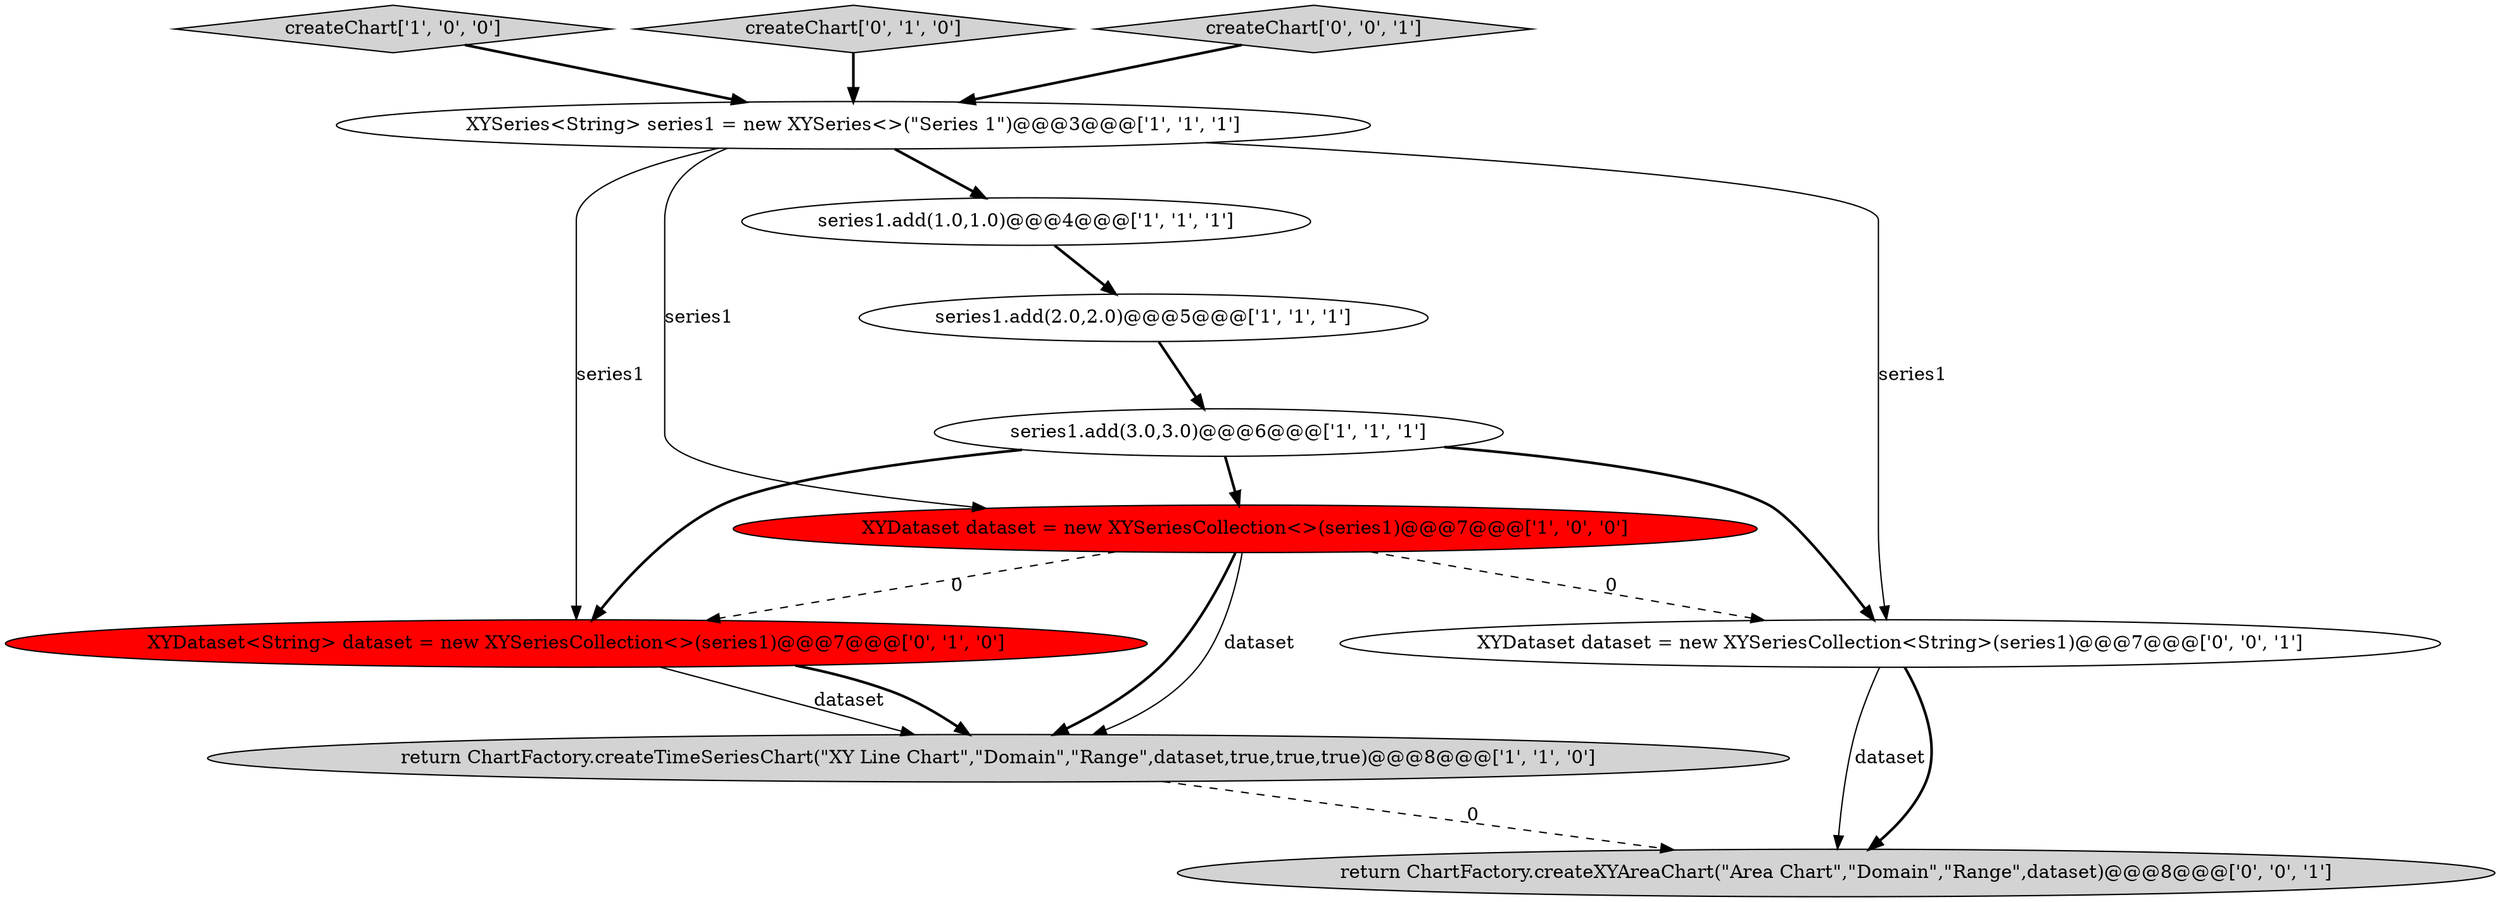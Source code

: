 digraph {
5 [style = filled, label = "series1.add(1.0,1.0)@@@4@@@['1', '1', '1']", fillcolor = white, shape = ellipse image = "AAA0AAABBB1BBB"];
0 [style = filled, label = "XYDataset dataset = new XYSeriesCollection<>(series1)@@@7@@@['1', '0', '0']", fillcolor = red, shape = ellipse image = "AAA1AAABBB1BBB"];
3 [style = filled, label = "series1.add(2.0,2.0)@@@5@@@['1', '1', '1']", fillcolor = white, shape = ellipse image = "AAA0AAABBB1BBB"];
2 [style = filled, label = "return ChartFactory.createTimeSeriesChart(\"XY Line Chart\",\"Domain\",\"Range\",dataset,true,true,true)@@@8@@@['1', '1', '0']", fillcolor = lightgray, shape = ellipse image = "AAA0AAABBB1BBB"];
8 [style = filled, label = "XYDataset<String> dataset = new XYSeriesCollection<>(series1)@@@7@@@['0', '1', '0']", fillcolor = red, shape = ellipse image = "AAA1AAABBB2BBB"];
1 [style = filled, label = "createChart['1', '0', '0']", fillcolor = lightgray, shape = diamond image = "AAA0AAABBB1BBB"];
7 [style = filled, label = "createChart['0', '1', '0']", fillcolor = lightgray, shape = diamond image = "AAA0AAABBB2BBB"];
9 [style = filled, label = "createChart['0', '0', '1']", fillcolor = lightgray, shape = diamond image = "AAA0AAABBB3BBB"];
11 [style = filled, label = "return ChartFactory.createXYAreaChart(\"Area Chart\",\"Domain\",\"Range\",dataset)@@@8@@@['0', '0', '1']", fillcolor = lightgray, shape = ellipse image = "AAA0AAABBB3BBB"];
6 [style = filled, label = "series1.add(3.0,3.0)@@@6@@@['1', '1', '1']", fillcolor = white, shape = ellipse image = "AAA0AAABBB1BBB"];
10 [style = filled, label = "XYDataset dataset = new XYSeriesCollection<String>(series1)@@@7@@@['0', '0', '1']", fillcolor = white, shape = ellipse image = "AAA0AAABBB3BBB"];
4 [style = filled, label = "XYSeries<String> series1 = new XYSeries<>(\"Series 1\")@@@3@@@['1', '1', '1']", fillcolor = white, shape = ellipse image = "AAA0AAABBB1BBB"];
5->3 [style = bold, label=""];
1->4 [style = bold, label=""];
10->11 [style = solid, label="dataset"];
9->4 [style = bold, label=""];
0->2 [style = bold, label=""];
8->2 [style = solid, label="dataset"];
3->6 [style = bold, label=""];
6->0 [style = bold, label=""];
4->10 [style = solid, label="series1"];
7->4 [style = bold, label=""];
0->10 [style = dashed, label="0"];
4->8 [style = solid, label="series1"];
4->0 [style = solid, label="series1"];
8->2 [style = bold, label=""];
6->10 [style = bold, label=""];
6->8 [style = bold, label=""];
0->8 [style = dashed, label="0"];
2->11 [style = dashed, label="0"];
0->2 [style = solid, label="dataset"];
4->5 [style = bold, label=""];
10->11 [style = bold, label=""];
}
